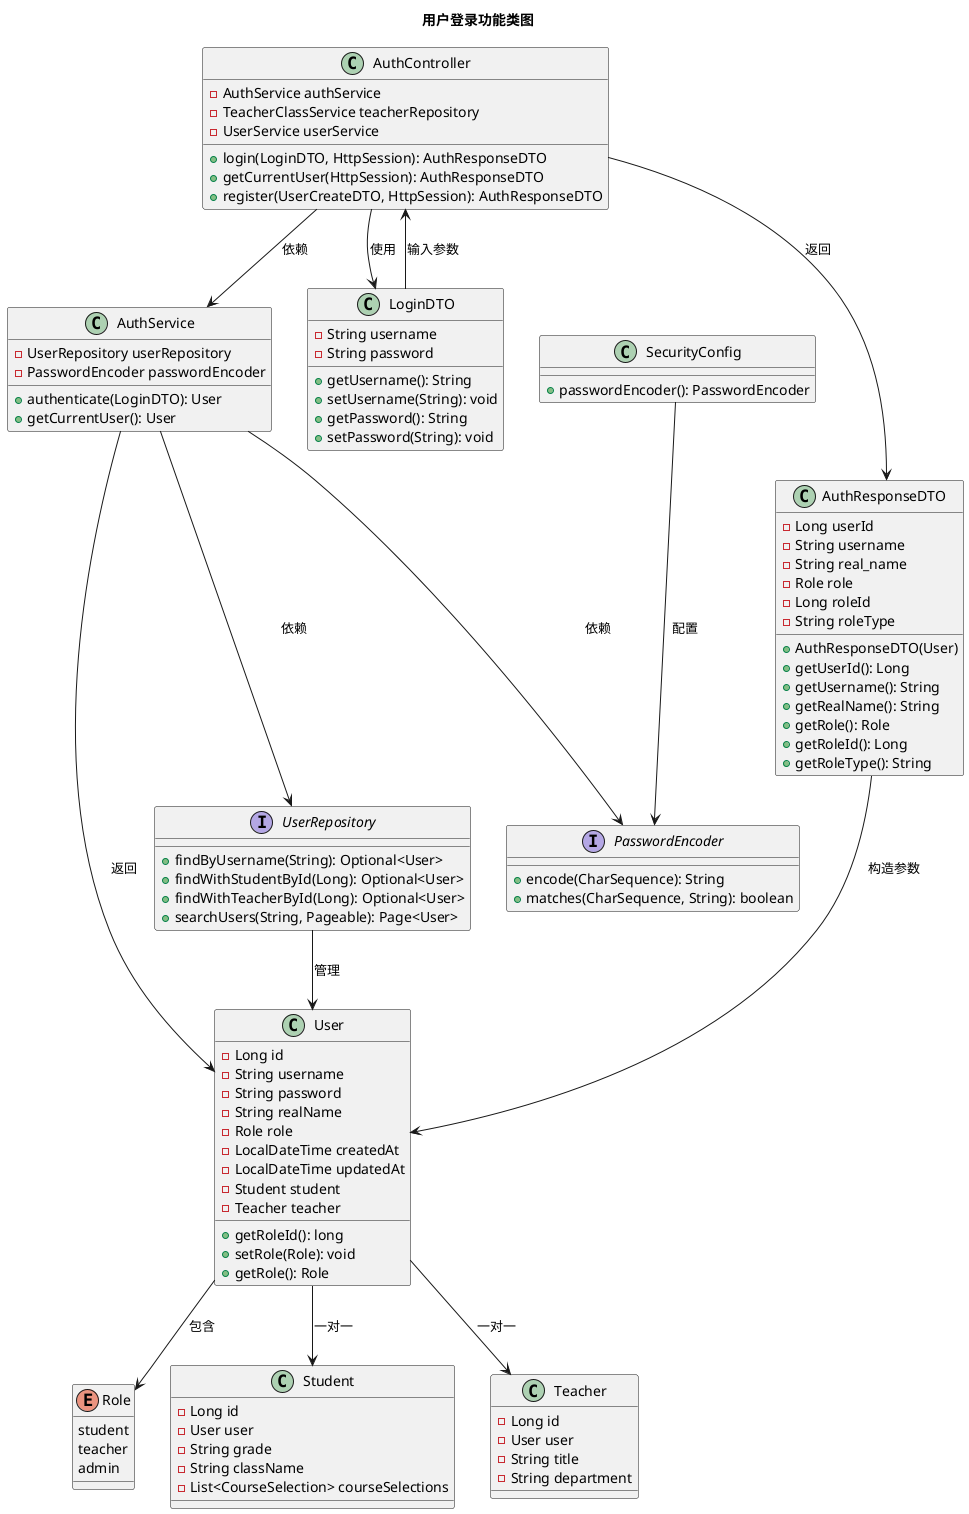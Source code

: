 @startuml 用户登录类图
title 用户登录功能类图

class AuthController {
    - AuthService authService
    - TeacherClassService teacherRepository
    - UserService userService
    + login(LoginDTO, HttpSession): AuthResponseDTO
    + getCurrentUser(HttpSession): AuthResponseDTO
    + register(UserCreateDTO, HttpSession): AuthResponseDTO
}
class AuthService {
    - UserRepository userRepository
    - PasswordEncoder passwordEncoder
    + authenticate(LoginDTO): User
    + getCurrentUser(): User
}
class LoginDTO {
    - String username
    - String password
    + getUsername(): String
    + setUsername(String): void
    + getPassword(): String
    + setPassword(String): void
}
class AuthResponseDTO {
    - Long userId
    - String username
    - String real_name
    - Role role
    - Long roleId
    - String roleType
    + AuthResponseDTO(User)
    + getUserId(): Long
    + getUsername(): String
    + getRealName(): String
    + getRole(): Role
    + getRoleId(): Long
    + getRoleType(): String
}
class User {
    - Long id
    - String username
    - String password
    - String realName
    - Role role
    - LocalDateTime createdAt
    - LocalDateTime updatedAt
    - Student student
    - Teacher teacher
    + getRoleId(): long
    + setRole(Role): void
    + getRole(): Role
}
enum Role {
    student
    teacher
    admin
}
class Student {
    - Long id
    - User user
    - String grade
    - String className
    - List<CourseSelection> courseSelections
}
class Teacher {
    - Long id
    - User user
    - String title
    - String department
}
interface UserRepository {
    + findByUsername(String): Optional<User>
    + findWithStudentById(Long): Optional<User>
    + findWithTeacherById(Long): Optional<User>
    + searchUsers(String, Pageable): Page<User>
}
class SecurityConfig {
    + passwordEncoder(): PasswordEncoder
}
interface PasswordEncoder {
    + encode(CharSequence): String
    + matches(CharSequence, String): boolean
}

AuthController --> AuthService : 依赖
AuthController --> LoginDTO : 使用
AuthController --> AuthResponseDTO : 返回

AuthService --> UserRepository : 依赖
AuthService --> PasswordEncoder : 依赖
AuthService --> User : 返回

LoginDTO --> AuthController : 输入参数
AuthResponseDTO --> User : 构造参数

User --> Role : 包含
User --> Student : 一对一
User --> Teacher : 一对一

UserRepository --> User : 管理

SecurityConfig --> PasswordEncoder : 配置

@enduml 